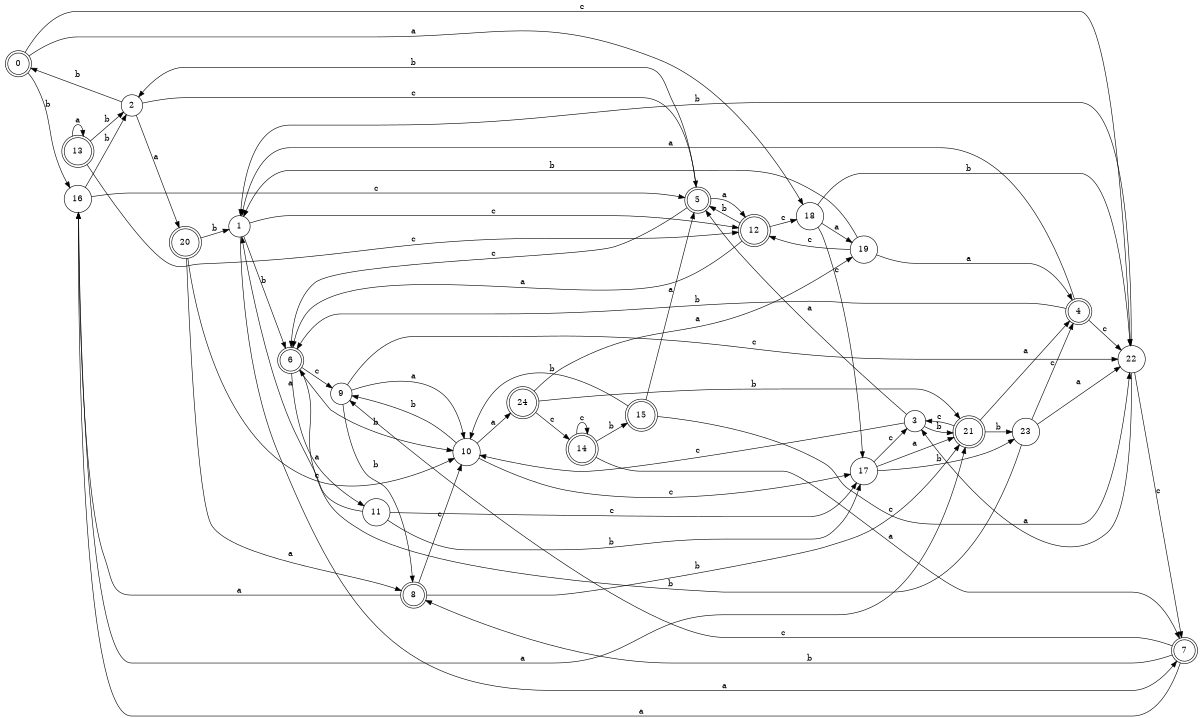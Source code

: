 digraph n20_4 {
__start0 [label="" shape="none"];

rankdir=LR;
size="8,5";

s0 [style="rounded,filled", color="black", fillcolor="white" shape="doublecircle", label="0"];
s1 [style="filled", color="black", fillcolor="white" shape="circle", label="1"];
s2 [style="filled", color="black", fillcolor="white" shape="circle", label="2"];
s3 [style="filled", color="black", fillcolor="white" shape="circle", label="3"];
s4 [style="rounded,filled", color="black", fillcolor="white" shape="doublecircle", label="4"];
s5 [style="rounded,filled", color="black", fillcolor="white" shape="doublecircle", label="5"];
s6 [style="rounded,filled", color="black", fillcolor="white" shape="doublecircle", label="6"];
s7 [style="rounded,filled", color="black", fillcolor="white" shape="doublecircle", label="7"];
s8 [style="rounded,filled", color="black", fillcolor="white" shape="doublecircle", label="8"];
s9 [style="filled", color="black", fillcolor="white" shape="circle", label="9"];
s10 [style="filled", color="black", fillcolor="white" shape="circle", label="10"];
s11 [style="filled", color="black", fillcolor="white" shape="circle", label="11"];
s12 [style="rounded,filled", color="black", fillcolor="white" shape="doublecircle", label="12"];
s13 [style="rounded,filled", color="black", fillcolor="white" shape="doublecircle", label="13"];
s14 [style="rounded,filled", color="black", fillcolor="white" shape="doublecircle", label="14"];
s15 [style="rounded,filled", color="black", fillcolor="white" shape="doublecircle", label="15"];
s16 [style="filled", color="black", fillcolor="white" shape="circle", label="16"];
s17 [style="filled", color="black", fillcolor="white" shape="circle", label="17"];
s18 [style="filled", color="black", fillcolor="white" shape="circle", label="18"];
s19 [style="filled", color="black", fillcolor="white" shape="circle", label="19"];
s20 [style="rounded,filled", color="black", fillcolor="white" shape="doublecircle", label="20"];
s21 [style="rounded,filled", color="black", fillcolor="white" shape="doublecircle", label="21"];
s22 [style="filled", color="black", fillcolor="white" shape="circle", label="22"];
s23 [style="filled", color="black", fillcolor="white" shape="circle", label="23"];
s24 [style="rounded,filled", color="black", fillcolor="white" shape="doublecircle", label="24"];
s0 -> s18 [label="a"];
s0 -> s16 [label="b"];
s0 -> s22 [label="c"];
s1 -> s7 [label="a"];
s1 -> s6 [label="b"];
s1 -> s12 [label="c"];
s2 -> s20 [label="a"];
s2 -> s0 [label="b"];
s2 -> s5 [label="c"];
s3 -> s5 [label="a"];
s3 -> s21 [label="b"];
s3 -> s10 [label="c"];
s4 -> s1 [label="a"];
s4 -> s6 [label="b"];
s4 -> s22 [label="c"];
s5 -> s12 [label="a"];
s5 -> s2 [label="b"];
s5 -> s6 [label="c"];
s6 -> s11 [label="a"];
s6 -> s10 [label="b"];
s6 -> s9 [label="c"];
s7 -> s16 [label="a"];
s7 -> s8 [label="b"];
s7 -> s9 [label="c"];
s8 -> s16 [label="a"];
s8 -> s21 [label="b"];
s8 -> s10 [label="c"];
s9 -> s10 [label="a"];
s9 -> s8 [label="b"];
s9 -> s22 [label="c"];
s10 -> s24 [label="a"];
s10 -> s9 [label="b"];
s10 -> s17 [label="c"];
s11 -> s1 [label="a"];
s11 -> s17 [label="b"];
s11 -> s17 [label="c"];
s12 -> s6 [label="a"];
s12 -> s5 [label="b"];
s12 -> s18 [label="c"];
s13 -> s13 [label="a"];
s13 -> s2 [label="b"];
s13 -> s12 [label="c"];
s14 -> s7 [label="a"];
s14 -> s15 [label="b"];
s14 -> s14 [label="c"];
s15 -> s5 [label="a"];
s15 -> s10 [label="b"];
s15 -> s22 [label="c"];
s16 -> s21 [label="a"];
s16 -> s2 [label="b"];
s16 -> s5 [label="c"];
s17 -> s21 [label="a"];
s17 -> s23 [label="b"];
s17 -> s3 [label="c"];
s18 -> s19 [label="a"];
s18 -> s22 [label="b"];
s18 -> s17 [label="c"];
s19 -> s4 [label="a"];
s19 -> s1 [label="b"];
s19 -> s12 [label="c"];
s20 -> s8 [label="a"];
s20 -> s1 [label="b"];
s20 -> s10 [label="c"];
s21 -> s4 [label="a"];
s21 -> s23 [label="b"];
s21 -> s3 [label="c"];
s22 -> s3 [label="a"];
s22 -> s1 [label="b"];
s22 -> s7 [label="c"];
s23 -> s22 [label="a"];
s23 -> s6 [label="b"];
s23 -> s4 [label="c"];
s24 -> s19 [label="a"];
s24 -> s21 [label="b"];
s24 -> s14 [label="c"];

}